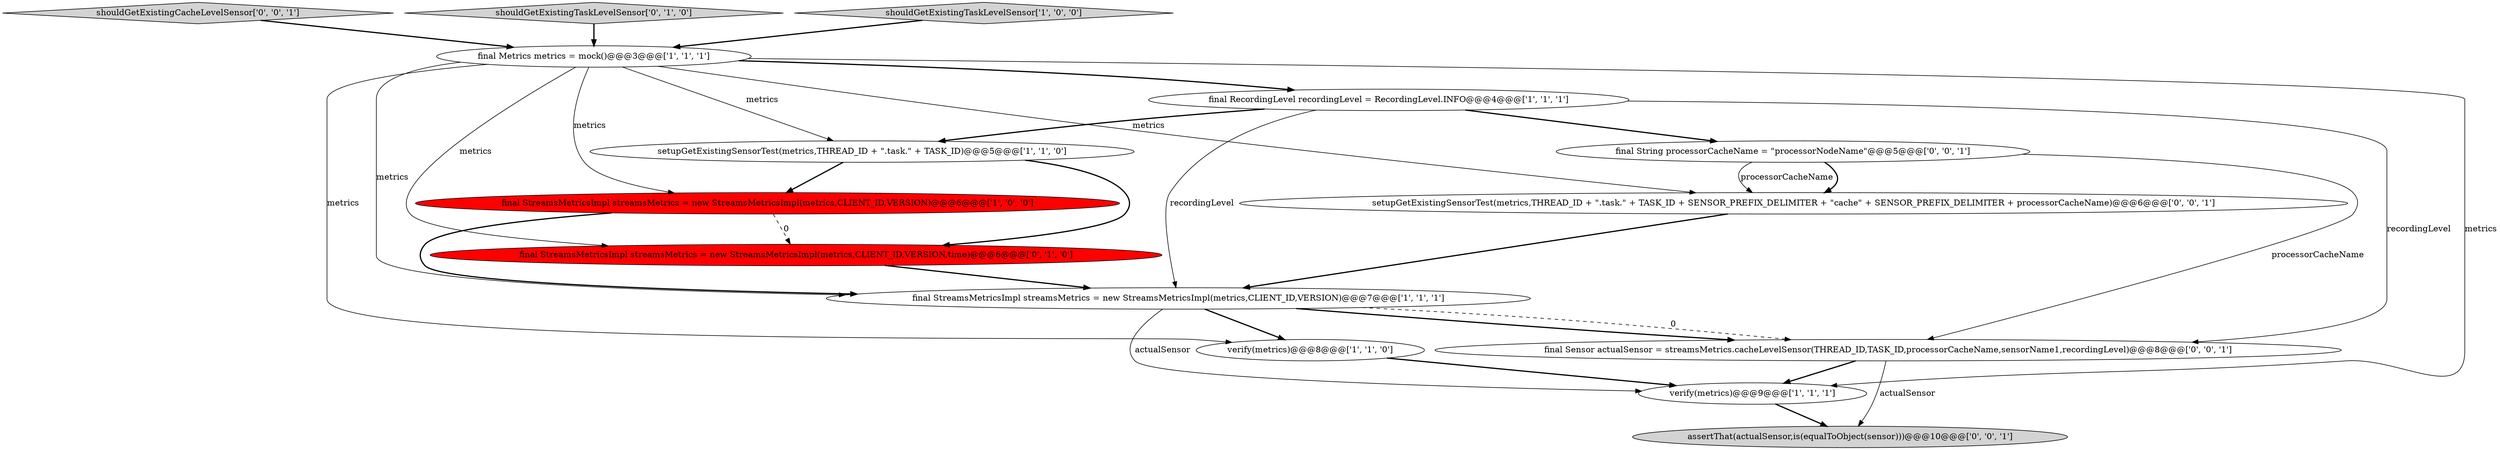 digraph {
11 [style = filled, label = "final Sensor actualSensor = streamsMetrics.cacheLevelSensor(THREAD_ID,TASK_ID,processorCacheName,sensorName1,recordingLevel)@@@8@@@['0', '0', '1']", fillcolor = white, shape = ellipse image = "AAA0AAABBB3BBB"];
4 [style = filled, label = "final StreamsMetricsImpl streamsMetrics = new StreamsMetricsImpl(metrics,CLIENT_ID,VERSION)@@@7@@@['1', '1', '1']", fillcolor = white, shape = ellipse image = "AAA0AAABBB1BBB"];
8 [style = filled, label = "final StreamsMetricsImpl streamsMetrics = new StreamsMetricsImpl(metrics,CLIENT_ID,VERSION,time)@@@6@@@['0', '1', '0']", fillcolor = red, shape = ellipse image = "AAA1AAABBB2BBB"];
0 [style = filled, label = "final RecordingLevel recordingLevel = RecordingLevel.INFO@@@4@@@['1', '1', '1']", fillcolor = white, shape = ellipse image = "AAA0AAABBB1BBB"];
13 [style = filled, label = "final String processorCacheName = \"processorNodeName\"@@@5@@@['0', '0', '1']", fillcolor = white, shape = ellipse image = "AAA0AAABBB3BBB"];
12 [style = filled, label = "assertThat(actualSensor,is(equalToObject(sensor)))@@@10@@@['0', '0', '1']", fillcolor = lightgray, shape = ellipse image = "AAA0AAABBB3BBB"];
6 [style = filled, label = "setupGetExistingSensorTest(metrics,THREAD_ID + \".task.\" + TASK_ID)@@@5@@@['1', '1', '0']", fillcolor = white, shape = ellipse image = "AAA0AAABBB1BBB"];
3 [style = filled, label = "final StreamsMetricsImpl streamsMetrics = new StreamsMetricsImpl(metrics,CLIENT_ID,VERSION)@@@6@@@['1', '0', '0']", fillcolor = red, shape = ellipse image = "AAA1AAABBB1BBB"];
1 [style = filled, label = "verify(metrics)@@@9@@@['1', '1', '1']", fillcolor = white, shape = ellipse image = "AAA0AAABBB1BBB"];
14 [style = filled, label = "shouldGetExistingCacheLevelSensor['0', '0', '1']", fillcolor = lightgray, shape = diamond image = "AAA0AAABBB3BBB"];
5 [style = filled, label = "verify(metrics)@@@8@@@['1', '1', '0']", fillcolor = white, shape = ellipse image = "AAA0AAABBB1BBB"];
2 [style = filled, label = "final Metrics metrics = mock()@@@3@@@['1', '1', '1']", fillcolor = white, shape = ellipse image = "AAA0AAABBB1BBB"];
10 [style = filled, label = "setupGetExistingSensorTest(metrics,THREAD_ID + \".task.\" + TASK_ID + SENSOR_PREFIX_DELIMITER + \"cache\" + SENSOR_PREFIX_DELIMITER + processorCacheName)@@@6@@@['0', '0', '1']", fillcolor = white, shape = ellipse image = "AAA0AAABBB3BBB"];
9 [style = filled, label = "shouldGetExistingTaskLevelSensor['0', '1', '0']", fillcolor = lightgray, shape = diamond image = "AAA0AAABBB2BBB"];
7 [style = filled, label = "shouldGetExistingTaskLevelSensor['1', '0', '0']", fillcolor = lightgray, shape = diamond image = "AAA0AAABBB1BBB"];
13->10 [style = bold, label=""];
6->3 [style = bold, label=""];
4->1 [style = solid, label="actualSensor"];
2->6 [style = solid, label="metrics"];
0->13 [style = bold, label=""];
0->6 [style = bold, label=""];
9->2 [style = bold, label=""];
11->1 [style = bold, label=""];
2->3 [style = solid, label="metrics"];
2->5 [style = solid, label="metrics"];
3->4 [style = bold, label=""];
5->1 [style = bold, label=""];
2->0 [style = bold, label=""];
7->2 [style = bold, label=""];
6->8 [style = bold, label=""];
2->4 [style = solid, label="metrics"];
1->12 [style = bold, label=""];
10->4 [style = bold, label=""];
3->8 [style = dashed, label="0"];
2->1 [style = solid, label="metrics"];
14->2 [style = bold, label=""];
8->4 [style = bold, label=""];
4->11 [style = dashed, label="0"];
4->11 [style = bold, label=""];
4->5 [style = bold, label=""];
13->10 [style = solid, label="processorCacheName"];
13->11 [style = solid, label="processorCacheName"];
11->12 [style = solid, label="actualSensor"];
2->8 [style = solid, label="metrics"];
2->10 [style = solid, label="metrics"];
0->4 [style = solid, label="recordingLevel"];
0->11 [style = solid, label="recordingLevel"];
}
